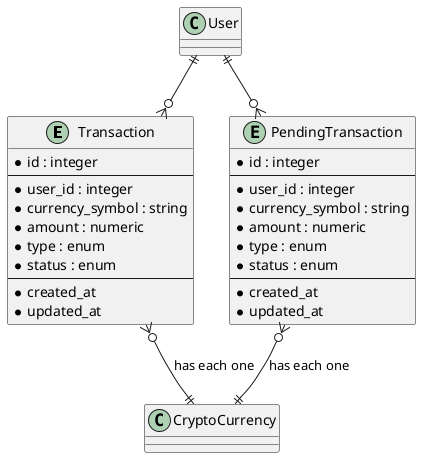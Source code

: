 @startuml

entity Transaction {
    * id : integer
    --
    * user_id : integer
    * currency_symbol : string
    * amount : numeric
    * type : enum
    * status : enum
    --
    * created_at
    * updated_at
}

entity PendingTransaction {
    * id : integer
    --
    * user_id : integer
    * currency_symbol : string
    * amount : numeric
    * type : enum
    * status : enum
    --
    * created_at
    * updated_at
}

' Relationships

User ||--o{ Transaction
User ||--o{ PendingTransaction
Transaction }o--|| CryptoCurrency : has each one
PendingTransaction }o--|| CryptoCurrency : has each one

@enduml
